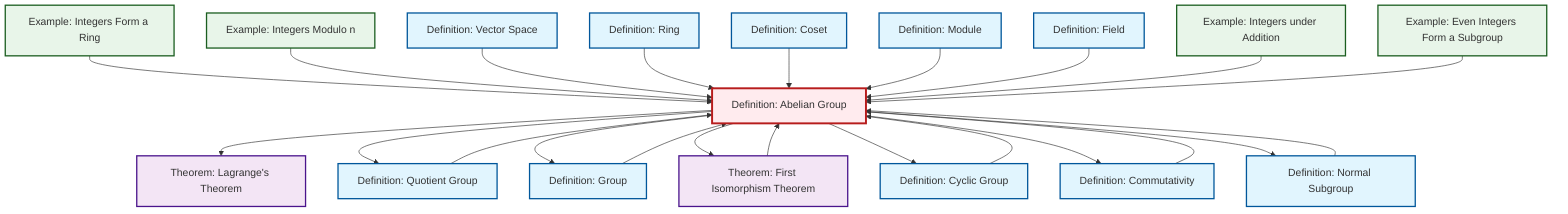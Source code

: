 graph TD
    classDef definition fill:#e1f5fe,stroke:#01579b,stroke-width:2px
    classDef theorem fill:#f3e5f5,stroke:#4a148c,stroke-width:2px
    classDef axiom fill:#fff3e0,stroke:#e65100,stroke-width:2px
    classDef example fill:#e8f5e9,stroke:#1b5e20,stroke-width:2px
    classDef current fill:#ffebee,stroke:#b71c1c,stroke-width:3px
    ex-quotient-integers-mod-n["Example: Integers Modulo n"]:::example
    ex-integers-ring["Example: Integers Form a Ring"]:::example
    def-abelian-group["Definition: Abelian Group"]:::definition
    def-field["Definition: Field"]:::definition
    def-vector-space["Definition: Vector Space"]:::definition
    def-group["Definition: Group"]:::definition
    def-module["Definition: Module"]:::definition
    def-ring["Definition: Ring"]:::definition
    thm-first-isomorphism["Theorem: First Isomorphism Theorem"]:::theorem
    def-cyclic-group["Definition: Cyclic Group"]:::definition
    ex-integers-addition["Example: Integers under Addition"]:::example
    thm-lagrange["Theorem: Lagrange's Theorem"]:::theorem
    def-coset["Definition: Coset"]:::definition
    def-quotient-group["Definition: Quotient Group"]:::definition
    def-normal-subgroup["Definition: Normal Subgroup"]:::definition
    def-commutativity["Definition: Commutativity"]:::definition
    ex-even-integers-subgroup["Example: Even Integers Form a Subgroup"]:::example
    def-cyclic-group --> def-abelian-group
    def-abelian-group --> thm-lagrange
    ex-integers-ring --> def-abelian-group
    def-group --> def-abelian-group
    def-abelian-group --> def-quotient-group
    def-normal-subgroup --> def-abelian-group
    def-abelian-group --> def-group
    def-abelian-group --> thm-first-isomorphism
    ex-quotient-integers-mod-n --> def-abelian-group
    def-quotient-group --> def-abelian-group
    def-abelian-group --> def-cyclic-group
    def-vector-space --> def-abelian-group
    def-ring --> def-abelian-group
    def-coset --> def-abelian-group
    def-commutativity --> def-abelian-group
    def-abelian-group --> def-commutativity
    def-module --> def-abelian-group
    def-field --> def-abelian-group
    ex-integers-addition --> def-abelian-group
    thm-first-isomorphism --> def-abelian-group
    ex-even-integers-subgroup --> def-abelian-group
    def-abelian-group --> def-normal-subgroup
    class def-abelian-group current